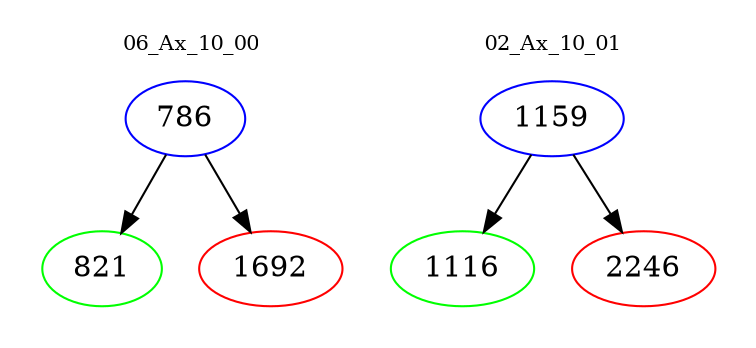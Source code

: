 digraph{
subgraph cluster_0 {
color = white
label = "06_Ax_10_00";
fontsize=10;
T0_786 [label="786", color="blue"]
T0_786 -> T0_821 [color="black"]
T0_821 [label="821", color="green"]
T0_786 -> T0_1692 [color="black"]
T0_1692 [label="1692", color="red"]
}
subgraph cluster_1 {
color = white
label = "02_Ax_10_01";
fontsize=10;
T1_1159 [label="1159", color="blue"]
T1_1159 -> T1_1116 [color="black"]
T1_1116 [label="1116", color="green"]
T1_1159 -> T1_2246 [color="black"]
T1_2246 [label="2246", color="red"]
}
}
